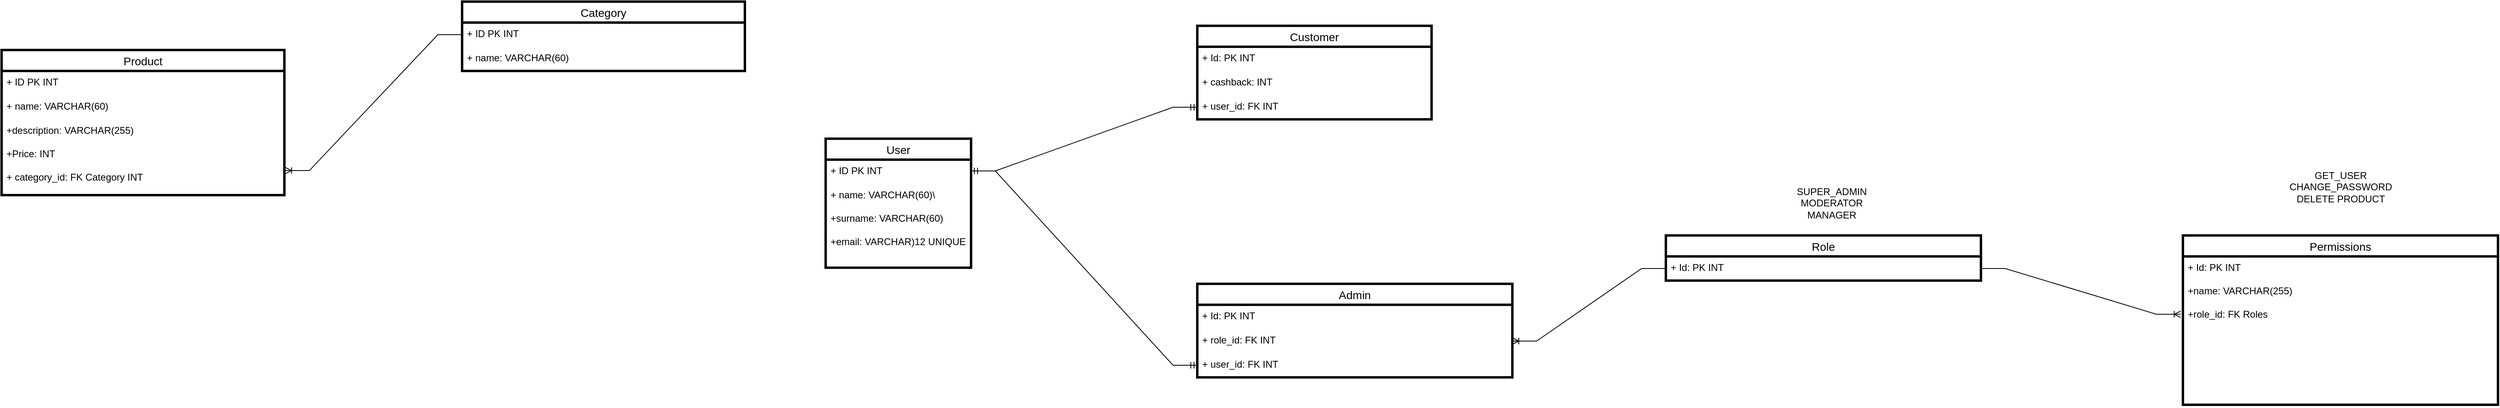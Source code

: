 <mxfile version="21.0.2" type="device"><diagram id="R2lEEEUBdFMjLlhIrx00" name="Page-1"><mxGraphModel dx="2868" dy="1478" grid="1" gridSize="10" guides="1" tooltips="1" connect="1" arrows="1" fold="1" page="1" pageScale="1" pageWidth="3300" pageHeight="4681" math="0" shadow="0" extFonts="Permanent Marker^https://fonts.googleapis.com/css?family=Permanent+Marker"><root><mxCell id="0"/><mxCell id="1" parent="0"/><mxCell id="Mc71Cwh--UwuOX6auQTM-1" value="Product" style="swimlane;fontStyle=0;childLayout=stackLayout;horizontal=1;startSize=26;horizontalStack=0;resizeParent=1;resizeParentMax=0;resizeLast=0;collapsible=1;marginBottom=0;align=center;fontSize=14;strokeWidth=3;" vertex="1" parent="1"><mxGeometry x="250" y="350" width="350" height="180" as="geometry"><mxRectangle x="250" y="350" width="90" height="30" as="alternateBounds"/></mxGeometry></mxCell><mxCell id="Mc71Cwh--UwuOX6auQTM-2" value="+ ID PK INT&amp;nbsp;" style="text;strokeColor=none;fillColor=none;spacingLeft=4;spacingRight=4;overflow=hidden;rotatable=0;points=[[0,0.5],[1,0.5]];portConstraint=eastwest;fontSize=12;whiteSpace=wrap;html=1;" vertex="1" parent="Mc71Cwh--UwuOX6auQTM-1"><mxGeometry y="26" width="350" height="30" as="geometry"/></mxCell><mxCell id="Mc71Cwh--UwuOX6auQTM-3" value="+ name: VARCHAR(60)" style="text;strokeColor=none;fillColor=none;spacingLeft=4;spacingRight=4;overflow=hidden;rotatable=0;points=[[0,0.5],[1,0.5]];portConstraint=eastwest;fontSize=12;whiteSpace=wrap;html=1;" vertex="1" parent="Mc71Cwh--UwuOX6auQTM-1"><mxGeometry y="56" width="350" height="30" as="geometry"/></mxCell><mxCell id="Mc71Cwh--UwuOX6auQTM-4" value="+description: VARCHAR(255)&amp;nbsp;&lt;br&gt;&lt;br&gt;+Price: INT&amp;nbsp;&lt;br&gt;&lt;br&gt;+ category_id: FK Category INT" style="text;strokeColor=none;fillColor=none;spacingLeft=4;spacingRight=4;overflow=hidden;rotatable=0;points=[[0,0.5],[1,0.5]];portConstraint=eastwest;fontSize=12;whiteSpace=wrap;html=1;strokeWidth=10;perimeterSpacing=2;" vertex="1" parent="Mc71Cwh--UwuOX6auQTM-1"><mxGeometry y="86" width="350" height="94" as="geometry"/></mxCell><mxCell id="Mc71Cwh--UwuOX6auQTM-5" value="Category" style="swimlane;fontStyle=0;childLayout=stackLayout;horizontal=1;startSize=26;horizontalStack=0;resizeParent=1;resizeParentMax=0;resizeLast=0;collapsible=1;marginBottom=0;align=center;fontSize=14;strokeWidth=3;" vertex="1" parent="1"><mxGeometry x="820" y="290" width="350" height="86" as="geometry"><mxRectangle x="250" y="350" width="90" height="30" as="alternateBounds"/></mxGeometry></mxCell><mxCell id="Mc71Cwh--UwuOX6auQTM-6" value="+ ID PK INT&amp;nbsp;" style="text;strokeColor=none;fillColor=none;spacingLeft=4;spacingRight=4;overflow=hidden;rotatable=0;points=[[0,0.5],[1,0.5]];portConstraint=eastwest;fontSize=12;whiteSpace=wrap;html=1;" vertex="1" parent="Mc71Cwh--UwuOX6auQTM-5"><mxGeometry y="26" width="350" height="30" as="geometry"/></mxCell><mxCell id="Mc71Cwh--UwuOX6auQTM-7" value="+ name: VARCHAR(60)" style="text;strokeColor=none;fillColor=none;spacingLeft=4;spacingRight=4;overflow=hidden;rotatable=0;points=[[0,0.5],[1,0.5]];portConstraint=eastwest;fontSize=12;whiteSpace=wrap;html=1;" vertex="1" parent="Mc71Cwh--UwuOX6auQTM-5"><mxGeometry y="56" width="350" height="30" as="geometry"/></mxCell><mxCell id="Mc71Cwh--UwuOX6auQTM-11" value="" style="edgeStyle=entityRelationEdgeStyle;fontSize=12;html=1;endArrow=ERoneToMany;rounded=0;entryX=0.997;entryY=0.669;entryDx=0;entryDy=0;entryPerimeter=0;exitX=0;exitY=0.5;exitDx=0;exitDy=0;" edge="1" parent="1" source="Mc71Cwh--UwuOX6auQTM-6" target="Mc71Cwh--UwuOX6auQTM-4"><mxGeometry width="100" height="100" relative="1" as="geometry"><mxPoint x="760" y="390" as="sourcePoint"/><mxPoint x="660" y="340" as="targetPoint"/></mxGeometry></mxCell><mxCell id="Mc71Cwh--UwuOX6auQTM-12" value="User" style="swimlane;fontStyle=0;childLayout=stackLayout;horizontal=1;startSize=26;horizontalStack=0;resizeParent=1;resizeParentMax=0;resizeLast=0;collapsible=1;marginBottom=0;align=center;fontSize=14;strokeWidth=3;" vertex="1" parent="1"><mxGeometry x="1270" y="460" width="180" height="160" as="geometry"/></mxCell><mxCell id="Mc71Cwh--UwuOX6auQTM-14" value="+ ID PK INT&amp;nbsp;" style="text;strokeColor=none;fillColor=none;spacingLeft=4;spacingRight=4;overflow=hidden;rotatable=0;points=[[0,0.5],[1,0.5]];portConstraint=eastwest;fontSize=12;whiteSpace=wrap;html=1;" vertex="1" parent="Mc71Cwh--UwuOX6auQTM-12"><mxGeometry y="26" width="180" height="30" as="geometry"/></mxCell><mxCell id="Mc71Cwh--UwuOX6auQTM-15" value="+ name: VARCHAR(60)\&lt;br&gt;&lt;br&gt;+surname: VARCHAR(60)&lt;br&gt;&lt;br&gt;+email: VARCHAR)12 UNIQUE" style="text;strokeColor=none;fillColor=none;spacingLeft=4;spacingRight=4;overflow=hidden;rotatable=0;points=[[0,0.5],[1,0.5]];portConstraint=eastwest;fontSize=12;whiteSpace=wrap;html=1;" vertex="1" parent="Mc71Cwh--UwuOX6auQTM-12"><mxGeometry y="56" width="180" height="104" as="geometry"/></mxCell><mxCell id="Mc71Cwh--UwuOX6auQTM-16" value="Customer" style="swimlane;fontStyle=0;childLayout=stackLayout;horizontal=1;startSize=26;horizontalStack=0;resizeParent=1;resizeParentMax=0;resizeLast=0;collapsible=1;marginBottom=0;align=center;fontSize=14;strokeWidth=3;" vertex="1" parent="1"><mxGeometry x="1730" y="320" width="290" height="116" as="geometry"/></mxCell><mxCell id="Mc71Cwh--UwuOX6auQTM-17" value="+ Id: PK INT" style="text;strokeColor=none;fillColor=none;spacingLeft=4;spacingRight=4;overflow=hidden;rotatable=0;points=[[0,0.5],[1,0.5]];portConstraint=eastwest;fontSize=12;whiteSpace=wrap;html=1;" vertex="1" parent="Mc71Cwh--UwuOX6auQTM-16"><mxGeometry y="26" width="290" height="30" as="geometry"/></mxCell><mxCell id="Mc71Cwh--UwuOX6auQTM-18" value="+ cashback: INT" style="text;strokeColor=none;fillColor=none;spacingLeft=4;spacingRight=4;overflow=hidden;rotatable=0;points=[[0,0.5],[1,0.5]];portConstraint=eastwest;fontSize=12;whiteSpace=wrap;html=1;" vertex="1" parent="Mc71Cwh--UwuOX6auQTM-16"><mxGeometry y="56" width="290" height="30" as="geometry"/></mxCell><mxCell id="Mc71Cwh--UwuOX6auQTM-19" value="+ user_id: FK INT" style="text;strokeColor=none;fillColor=none;spacingLeft=4;spacingRight=4;overflow=hidden;rotatable=0;points=[[0,0.5],[1,0.5]];portConstraint=eastwest;fontSize=12;whiteSpace=wrap;html=1;" vertex="1" parent="Mc71Cwh--UwuOX6auQTM-16"><mxGeometry y="86" width="290" height="30" as="geometry"/></mxCell><mxCell id="Mc71Cwh--UwuOX6auQTM-21" value="Admin" style="swimlane;fontStyle=0;childLayout=stackLayout;horizontal=1;startSize=26;horizontalStack=0;resizeParent=1;resizeParentMax=0;resizeLast=0;collapsible=1;marginBottom=0;align=center;fontSize=14;strokeWidth=3;" vertex="1" parent="1"><mxGeometry x="1730" y="640" width="390" height="116" as="geometry"/></mxCell><mxCell id="Mc71Cwh--UwuOX6auQTM-22" value="+ Id: PK INT" style="text;strokeColor=none;fillColor=none;spacingLeft=4;spacingRight=4;overflow=hidden;rotatable=0;points=[[0,0.5],[1,0.5]];portConstraint=eastwest;fontSize=12;whiteSpace=wrap;html=1;" vertex="1" parent="Mc71Cwh--UwuOX6auQTM-21"><mxGeometry y="26" width="390" height="30" as="geometry"/></mxCell><mxCell id="Mc71Cwh--UwuOX6auQTM-23" value="+ role_id: FK INT" style="text;strokeColor=none;fillColor=none;spacingLeft=4;spacingRight=4;overflow=hidden;rotatable=0;points=[[0,0.5],[1,0.5]];portConstraint=eastwest;fontSize=12;whiteSpace=wrap;html=1;" vertex="1" parent="Mc71Cwh--UwuOX6auQTM-21"><mxGeometry y="56" width="390" height="30" as="geometry"/></mxCell><mxCell id="Mc71Cwh--UwuOX6auQTM-24" value="+ user_id: FK INT" style="text;strokeColor=none;fillColor=none;spacingLeft=4;spacingRight=4;overflow=hidden;rotatable=0;points=[[0,0.5],[1,0.5]];portConstraint=eastwest;fontSize=12;whiteSpace=wrap;html=1;" vertex="1" parent="Mc71Cwh--UwuOX6auQTM-21"><mxGeometry y="86" width="390" height="30" as="geometry"/></mxCell><mxCell id="Mc71Cwh--UwuOX6auQTM-25" value="" style="edgeStyle=entityRelationEdgeStyle;fontSize=12;html=1;endArrow=ERmandOne;startArrow=ERmandOne;rounded=0;entryX=0;entryY=0.5;entryDx=0;entryDy=0;" edge="1" parent="1" target="Mc71Cwh--UwuOX6auQTM-19"><mxGeometry width="100" height="100" relative="1" as="geometry"><mxPoint x="1450" y="500" as="sourcePoint"/><mxPoint x="1550" y="400" as="targetPoint"/></mxGeometry></mxCell><mxCell id="Mc71Cwh--UwuOX6auQTM-27" value="" style="edgeStyle=entityRelationEdgeStyle;fontSize=12;html=1;endArrow=ERmandOne;startArrow=ERmandOne;rounded=0;entryX=0;entryY=0.5;entryDx=0;entryDy=0;" edge="1" parent="1" target="Mc71Cwh--UwuOX6auQTM-24"><mxGeometry width="100" height="100" relative="1" as="geometry"><mxPoint x="1450" y="500" as="sourcePoint"/><mxPoint x="1550" y="400" as="targetPoint"/></mxGeometry></mxCell><mxCell id="Mc71Cwh--UwuOX6auQTM-28" value="Role" style="swimlane;fontStyle=0;childLayout=stackLayout;horizontal=1;startSize=26;horizontalStack=0;resizeParent=1;resizeParentMax=0;resizeLast=0;collapsible=1;marginBottom=0;align=center;fontSize=14;strokeWidth=3;" vertex="1" parent="1"><mxGeometry x="2310" y="580" width="390" height="56" as="geometry"/></mxCell><mxCell id="Mc71Cwh--UwuOX6auQTM-29" value="+ Id: PK INT" style="text;strokeColor=none;fillColor=none;spacingLeft=4;spacingRight=4;overflow=hidden;rotatable=0;points=[[0,0.5],[1,0.5]];portConstraint=eastwest;fontSize=12;whiteSpace=wrap;html=1;" vertex="1" parent="Mc71Cwh--UwuOX6auQTM-28"><mxGeometry y="26" width="390" height="30" as="geometry"/></mxCell><mxCell id="Mc71Cwh--UwuOX6auQTM-32" value="SUPER_ADMIN&lt;br&gt;MODERATOR&lt;br&gt;MANAGER&lt;br&gt;" style="text;html=1;align=center;verticalAlign=middle;resizable=0;points=[];autosize=1;strokeColor=none;fillColor=none;" vertex="1" parent="1"><mxGeometry x="2460" y="510" width="110" height="60" as="geometry"/></mxCell><mxCell id="Mc71Cwh--UwuOX6auQTM-33" value="" style="edgeStyle=entityRelationEdgeStyle;fontSize=12;html=1;endArrow=ERoneToMany;rounded=0;entryX=1;entryY=0.5;entryDx=0;entryDy=0;exitX=0;exitY=0.5;exitDx=0;exitDy=0;" edge="1" parent="1" source="Mc71Cwh--UwuOX6auQTM-29" target="Mc71Cwh--UwuOX6auQTM-23"><mxGeometry width="100" height="100" relative="1" as="geometry"><mxPoint x="2130" y="600" as="sourcePoint"/><mxPoint x="2230" y="500" as="targetPoint"/></mxGeometry></mxCell><mxCell id="Mc71Cwh--UwuOX6auQTM-34" value="Permissions" style="swimlane;fontStyle=0;childLayout=stackLayout;horizontal=1;startSize=26;horizontalStack=0;resizeParent=1;resizeParentMax=0;resizeLast=0;collapsible=1;marginBottom=0;align=center;fontSize=14;strokeWidth=3;" vertex="1" parent="1"><mxGeometry x="2950" y="580" width="390" height="210" as="geometry"/></mxCell><mxCell id="Mc71Cwh--UwuOX6auQTM-35" value="+ Id: PK INT&amp;nbsp;&lt;br&gt;&lt;br&gt;+name: VARCHAR(255)&lt;br&gt;&lt;br&gt;+role_id: FK Roles" style="text;strokeColor=none;fillColor=none;spacingLeft=4;spacingRight=4;overflow=hidden;rotatable=0;points=[[0,0.5],[1,0.5]];portConstraint=eastwest;fontSize=12;whiteSpace=wrap;html=1;" vertex="1" parent="Mc71Cwh--UwuOX6auQTM-34"><mxGeometry y="26" width="390" height="184" as="geometry"/></mxCell><mxCell id="Mc71Cwh--UwuOX6auQTM-38" value="GET_USER&lt;br&gt;CHANGE_PASSWORD&lt;br&gt;DELETE PRODUCT" style="text;html=1;align=center;verticalAlign=middle;resizable=0;points=[];autosize=1;strokeColor=none;fillColor=none;" vertex="1" parent="1"><mxGeometry x="3070" y="490" width="150" height="60" as="geometry"/></mxCell><mxCell id="Mc71Cwh--UwuOX6auQTM-39" value="" style="edgeStyle=entityRelationEdgeStyle;fontSize=12;html=1;endArrow=ERoneToMany;rounded=0;exitX=1;exitY=0.5;exitDx=0;exitDy=0;entryX=-0.007;entryY=0.39;entryDx=0;entryDy=0;entryPerimeter=0;" edge="1" parent="1" source="Mc71Cwh--UwuOX6auQTM-29" target="Mc71Cwh--UwuOX6auQTM-35"><mxGeometry width="100" height="100" relative="1" as="geometry"><mxPoint x="2770" y="640" as="sourcePoint"/><mxPoint x="2870" y="540" as="targetPoint"/></mxGeometry></mxCell></root></mxGraphModel></diagram></mxfile>